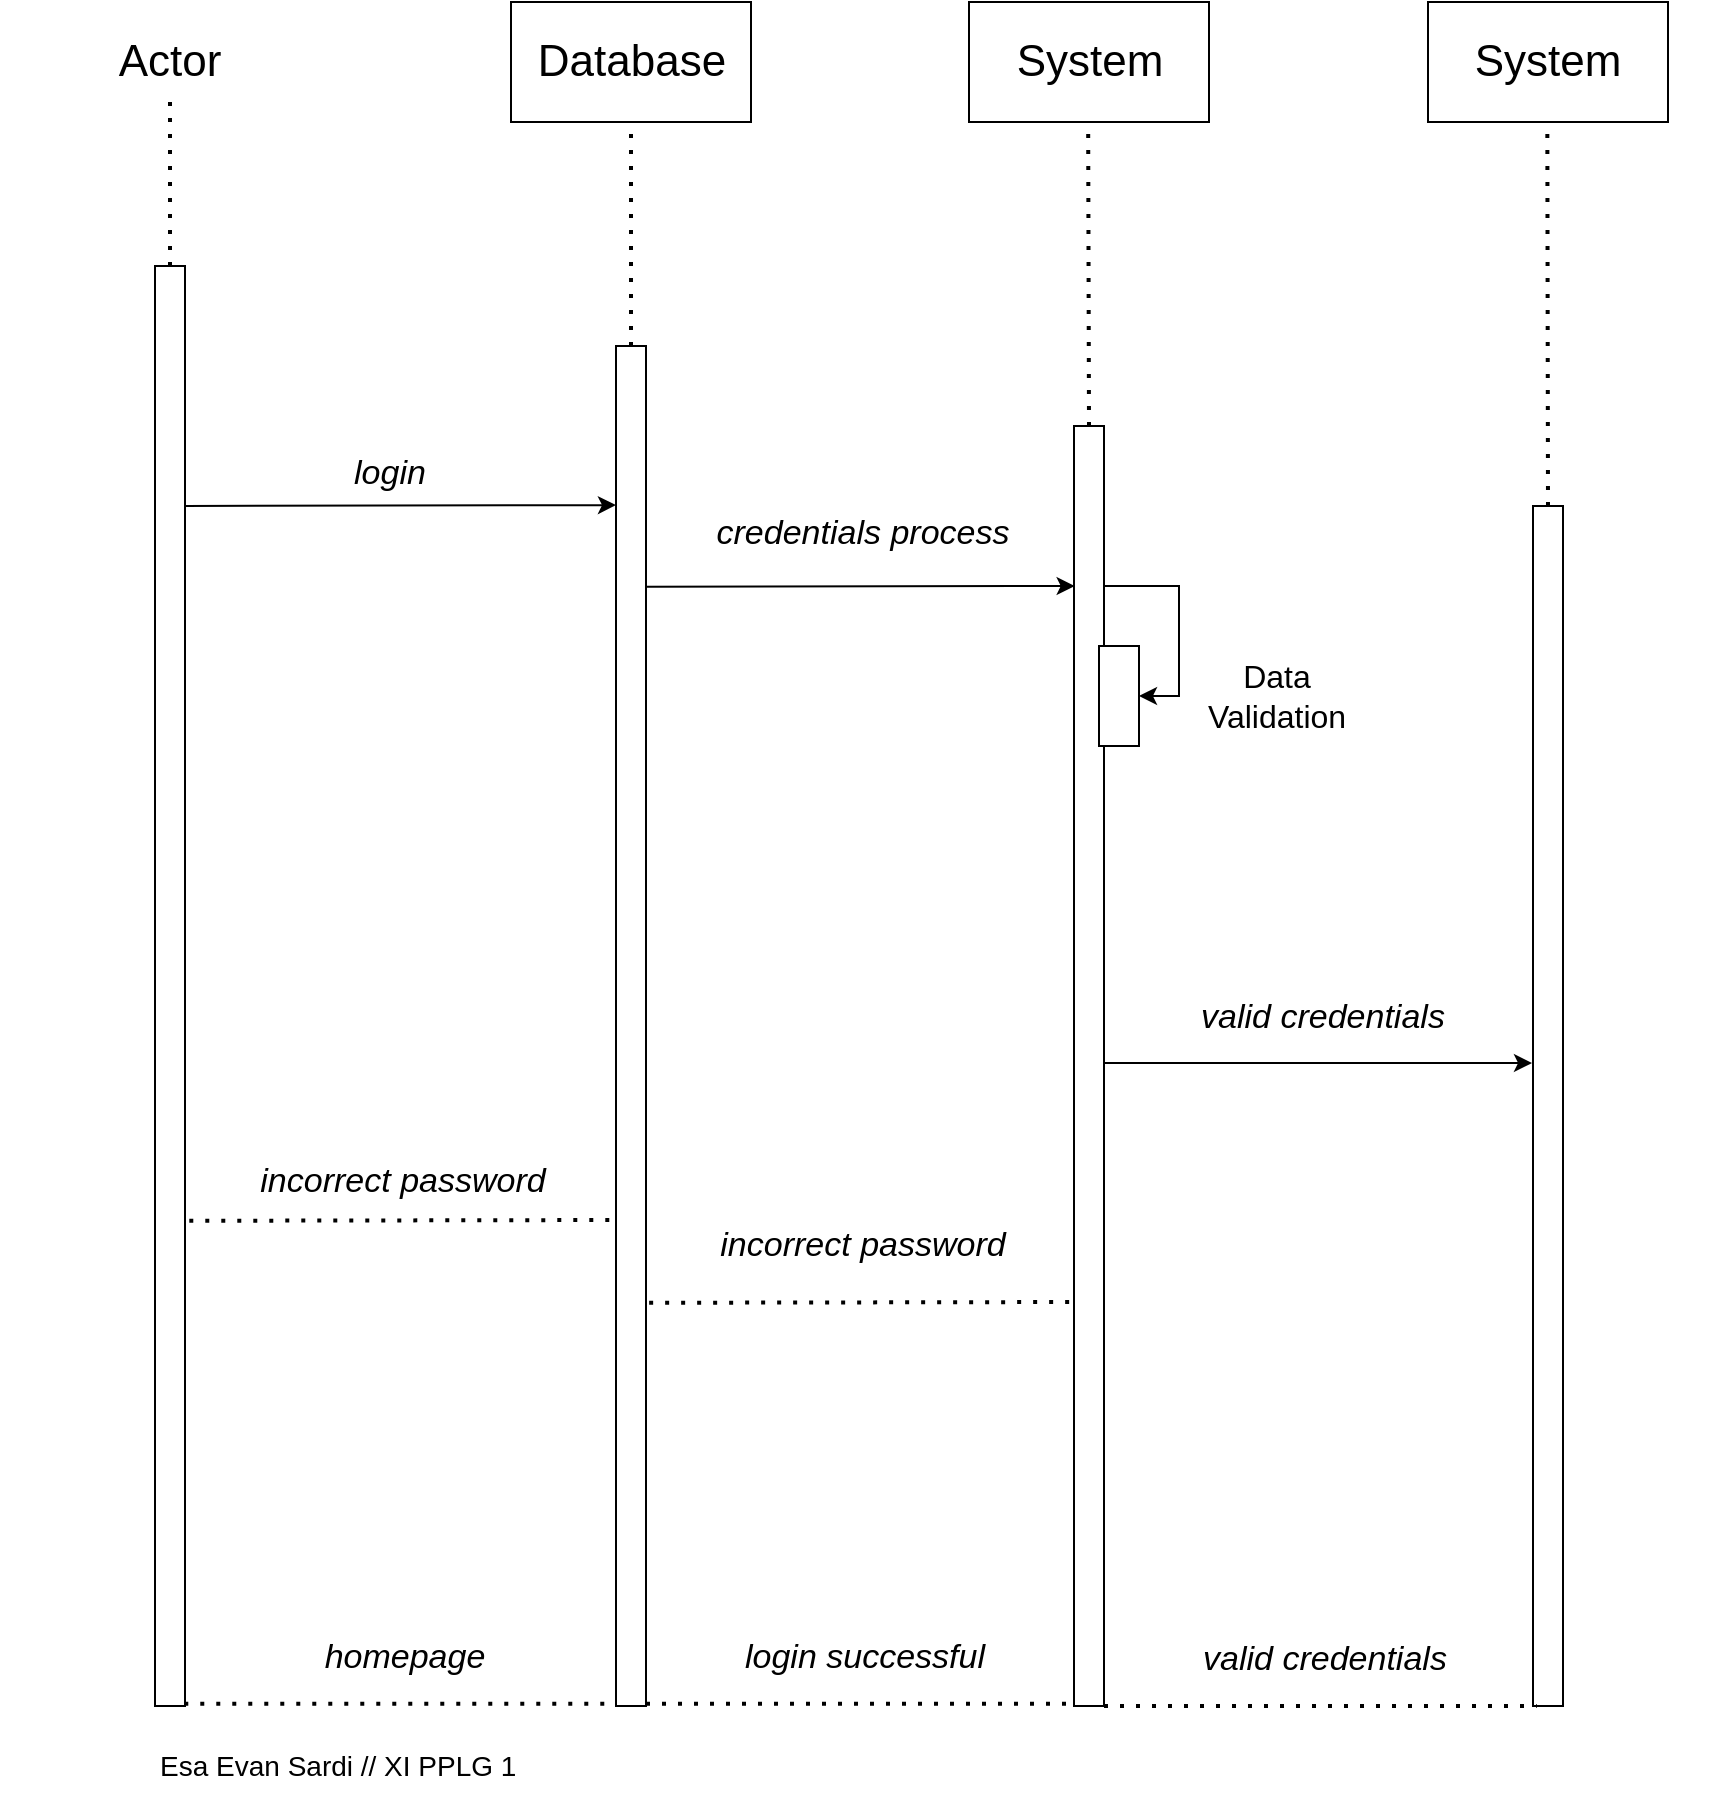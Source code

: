 <mxfile version="24.7.7">
  <diagram name="Page-1" id="e7e014a7-5840-1c2e-5031-d8a46d1fe8dd">
    <mxGraphModel dx="1486" dy="974" grid="1" gridSize="10" guides="1" tooltips="1" connect="1" arrows="1" fold="1" page="1" pageScale="1" pageWidth="1169" pageHeight="826" background="none" math="0" shadow="0">
      <root>
        <mxCell id="0" />
        <mxCell id="1" parent="0" />
        <mxCell id="IfubPos9lp6Sgl9D3y1j-355" value="" style="rounded=0;whiteSpace=wrap;html=1;fillColor=none;" vertex="1" parent="1">
          <mxGeometry x="994" y="390" width="120" height="60" as="geometry" />
        </mxCell>
        <mxCell id="IfubPos9lp6Sgl9D3y1j-356" value="" style="rounded=0;whiteSpace=wrap;html=1;fillColor=none;" vertex="1" parent="1">
          <mxGeometry x="764.5" y="390" width="120" height="60" as="geometry" />
        </mxCell>
        <mxCell id="IfubPos9lp6Sgl9D3y1j-357" value="" style="rounded=0;whiteSpace=wrap;html=1;fillColor=none;" vertex="1" parent="1">
          <mxGeometry x="535.5" y="390" width="120" height="60" as="geometry" />
        </mxCell>
        <mxCell id="IfubPos9lp6Sgl9D3y1j-358" value="&lt;font style=&quot;font-size: 22px;&quot;&gt;Actor&lt;/font&gt;" style="text;html=1;align=center;verticalAlign=middle;whiteSpace=wrap;rounded=0;fontSize=22;" vertex="1" parent="1">
          <mxGeometry x="280" y="405" width="170" height="30" as="geometry" />
        </mxCell>
        <mxCell id="IfubPos9lp6Sgl9D3y1j-359" value="&lt;font style=&quot;font-size: 22px;&quot;&gt;Database&lt;/font&gt;" style="text;html=1;align=center;verticalAlign=middle;whiteSpace=wrap;rounded=0;fontSize=22;" vertex="1" parent="1">
          <mxGeometry x="510.5" y="405" width="170" height="30" as="geometry" />
        </mxCell>
        <mxCell id="IfubPos9lp6Sgl9D3y1j-360" value="System" style="text;html=1;align=center;verticalAlign=middle;whiteSpace=wrap;rounded=0;fontSize=22;" vertex="1" parent="1">
          <mxGeometry x="739.5" y="405" width="170" height="30" as="geometry" />
        </mxCell>
        <mxCell id="IfubPos9lp6Sgl9D3y1j-361" value="&lt;font style=&quot;font-size: 22px;&quot;&gt;System&lt;/font&gt;" style="text;html=1;align=center;verticalAlign=middle;whiteSpace=wrap;rounded=0;fontSize=22;" vertex="1" parent="1">
          <mxGeometry x="969" y="405" width="170" height="30" as="geometry" />
        </mxCell>
        <mxCell id="IfubPos9lp6Sgl9D3y1j-362" value="" style="rounded=1;whiteSpace=wrap;html=1;arcSize=0;" vertex="1" parent="1">
          <mxGeometry x="357.5" y="522" width="15" height="720" as="geometry" />
        </mxCell>
        <mxCell id="IfubPos9lp6Sgl9D3y1j-363" value="" style="rounded=1;whiteSpace=wrap;html=1;arcSize=0;" vertex="1" parent="1">
          <mxGeometry x="588" y="562" width="15" height="680" as="geometry" />
        </mxCell>
        <mxCell id="IfubPos9lp6Sgl9D3y1j-364" value="" style="rounded=1;whiteSpace=wrap;html=1;arcSize=0;" vertex="1" parent="1">
          <mxGeometry x="817" y="602" width="15" height="640" as="geometry" />
        </mxCell>
        <mxCell id="IfubPos9lp6Sgl9D3y1j-365" value="" style="rounded=1;whiteSpace=wrap;html=1;arcSize=0;" vertex="1" parent="1">
          <mxGeometry x="1046.5" y="642" width="15" height="600" as="geometry" />
        </mxCell>
        <mxCell id="IfubPos9lp6Sgl9D3y1j-366" value="" style="endArrow=classic;html=1;rounded=0;entryX=-0.002;entryY=0.117;entryDx=0;entryDy=0;entryPerimeter=0;" edge="1" parent="1" target="IfubPos9lp6Sgl9D3y1j-363">
          <mxGeometry width="50" height="50" relative="1" as="geometry">
            <mxPoint x="372.5" y="642" as="sourcePoint" />
            <mxPoint x="588.815" y="642.0" as="targetPoint" />
          </mxGeometry>
        </mxCell>
        <mxCell id="IfubPos9lp6Sgl9D3y1j-367" value="&lt;font style=&quot;font-size: 17px;&quot;&gt;login&lt;/font&gt;" style="text;html=1;align=center;verticalAlign=middle;whiteSpace=wrap;rounded=0;fontStyle=2" vertex="1" parent="1">
          <mxGeometry x="399.5" y="611" width="150" height="30" as="geometry" />
        </mxCell>
        <mxCell id="IfubPos9lp6Sgl9D3y1j-368" value="" style="endArrow=classic;html=1;rounded=0;entryX=0.089;entryY=0.125;entryDx=0;entryDy=0;entryPerimeter=0;exitX=1.026;exitY=0.177;exitDx=0;exitDy=0;exitPerimeter=0;" edge="1" parent="1">
          <mxGeometry width="50" height="50" relative="1" as="geometry">
            <mxPoint x="603.39" y="682.36" as="sourcePoint" />
            <mxPoint x="817.335" y="682" as="targetPoint" />
            <Array as="points">
              <mxPoint x="603.5" y="682" />
            </Array>
          </mxGeometry>
        </mxCell>
        <mxCell id="IfubPos9lp6Sgl9D3y1j-369" value="&lt;span style=&quot;font-size: 17px;&quot;&gt;credentials process&lt;/span&gt;" style="text;html=1;align=center;verticalAlign=middle;whiteSpace=wrap;rounded=0;fontStyle=2" vertex="1" parent="1">
          <mxGeometry x="619.5" y="641" width="182.5" height="30" as="geometry" />
        </mxCell>
        <mxCell id="IfubPos9lp6Sgl9D3y1j-370" value="" style="endArrow=classic;html=1;rounded=0;entryX=-0.011;entryY=0.133;entryDx=0;entryDy=0;entryPerimeter=0;exitX=1.003;exitY=0.2;exitDx=0;exitDy=0;exitPerimeter=0;" edge="1" parent="1">
          <mxGeometry width="50" height="50" relative="1" as="geometry">
            <mxPoint x="832" y="920.5" as="sourcePoint" />
            <mxPoint x="1046" y="920.5" as="targetPoint" />
            <Array as="points">
              <mxPoint x="833" y="920.5" />
            </Array>
          </mxGeometry>
        </mxCell>
        <mxCell id="IfubPos9lp6Sgl9D3y1j-371" value="&lt;span style=&quot;font-size: 17px;&quot;&gt;valid credentials&lt;/span&gt;" style="text;html=1;align=center;verticalAlign=middle;whiteSpace=wrap;rounded=0;fontStyle=2" vertex="1" parent="1">
          <mxGeometry x="849.5" y="882.5" width="182.5" height="30" as="geometry" />
        </mxCell>
        <mxCell id="IfubPos9lp6Sgl9D3y1j-372" value="" style="rounded=0;whiteSpace=wrap;html=1;" vertex="1" parent="1">
          <mxGeometry x="829.5" y="712" width="20" height="50" as="geometry" />
        </mxCell>
        <mxCell id="IfubPos9lp6Sgl9D3y1j-373" value="" style="endArrow=classic;html=1;rounded=0;exitX=1.003;exitY=0.2;exitDx=0;exitDy=0;exitPerimeter=0;entryX=1;entryY=0.5;entryDx=0;entryDy=0;" edge="1" parent="1" target="IfubPos9lp6Sgl9D3y1j-372">
          <mxGeometry width="50" height="50" relative="1" as="geometry">
            <mxPoint x="832" y="682" as="sourcePoint" />
            <mxPoint x="859.5" y="742" as="targetPoint" />
            <Array as="points">
              <mxPoint x="833" y="682" />
              <mxPoint x="869.5" y="682" />
              <mxPoint x="869.5" y="737" />
            </Array>
          </mxGeometry>
        </mxCell>
        <mxCell id="IfubPos9lp6Sgl9D3y1j-374" value="&lt;font style=&quot;font-size: 16px;&quot;&gt;Data Validation&lt;/font&gt;" style="text;html=1;align=center;verticalAlign=middle;whiteSpace=wrap;rounded=0;" vertex="1" parent="1">
          <mxGeometry x="879.5" y="722" width="77" height="30" as="geometry" />
        </mxCell>
        <mxCell id="IfubPos9lp6Sgl9D3y1j-375" value="" style="endArrow=none;dashed=1;html=1;dashPattern=1 3;strokeWidth=2;rounded=0;exitX=1.143;exitY=0.664;exitDx=0;exitDy=0;exitPerimeter=0;" edge="1" parent="1">
          <mxGeometry width="50" height="50" relative="1" as="geometry">
            <mxPoint x="604.575" y="1040.4" as="sourcePoint" />
            <mxPoint x="816.93" y="1040" as="targetPoint" />
          </mxGeometry>
        </mxCell>
        <mxCell id="IfubPos9lp6Sgl9D3y1j-376" value="&lt;span style=&quot;font-size: 17px;&quot;&gt;incorrect password&lt;/span&gt;" style="text;html=1;align=center;verticalAlign=middle;whiteSpace=wrap;rounded=0;fontStyle=2" vertex="1" parent="1">
          <mxGeometry x="619.5" y="997" width="182.5" height="30" as="geometry" />
        </mxCell>
        <mxCell id="IfubPos9lp6Sgl9D3y1j-377" value="&lt;span style=&quot;font-size: 17px;&quot;&gt;incorrect password&lt;/span&gt;" style="text;html=1;align=center;verticalAlign=middle;whiteSpace=wrap;rounded=0;fontStyle=2" vertex="1" parent="1">
          <mxGeometry x="389.57" y="965" width="182.5" height="30" as="geometry" />
        </mxCell>
        <mxCell id="IfubPos9lp6Sgl9D3y1j-378" value="" style="endArrow=none;dashed=1;html=1;dashPattern=1 3;strokeWidth=2;rounded=0;exitX=1.143;exitY=0.664;exitDx=0;exitDy=0;exitPerimeter=0;" edge="1" parent="1">
          <mxGeometry width="50" height="50" relative="1" as="geometry">
            <mxPoint x="374.645" y="999.4" as="sourcePoint" />
            <mxPoint x="587" y="999" as="targetPoint" />
          </mxGeometry>
        </mxCell>
        <mxCell id="IfubPos9lp6Sgl9D3y1j-379" value="&lt;span style=&quot;font-size: 17px;&quot;&gt;valid credentials&lt;/span&gt;" style="text;html=1;align=center;verticalAlign=middle;whiteSpace=wrap;rounded=0;fontStyle=2" vertex="1" parent="1">
          <mxGeometry x="850.93" y="1204" width="182.5" height="30" as="geometry" />
        </mxCell>
        <mxCell id="IfubPos9lp6Sgl9D3y1j-380" value="" style="endArrow=none;dashed=1;html=1;dashPattern=1 3;strokeWidth=2;rounded=0;exitX=1;exitY=1;exitDx=0;exitDy=0;" edge="1" parent="1" source="IfubPos9lp6Sgl9D3y1j-364">
          <mxGeometry width="50" height="50" relative="1" as="geometry">
            <mxPoint x="836.005" y="1242.4" as="sourcePoint" />
            <mxPoint x="1048.36" y="1242" as="targetPoint" />
          </mxGeometry>
        </mxCell>
        <mxCell id="IfubPos9lp6Sgl9D3y1j-381" value="&lt;span style=&quot;font-size: 17px;&quot;&gt;login&amp;nbsp;successful&lt;/span&gt;" style="text;html=1;align=center;verticalAlign=middle;whiteSpace=wrap;rounded=0;fontStyle=2" vertex="1" parent="1">
          <mxGeometry x="621.43" y="1202.82" width="182.5" height="30" as="geometry" />
        </mxCell>
        <mxCell id="IfubPos9lp6Sgl9D3y1j-382" value="" style="endArrow=none;dashed=1;html=1;dashPattern=1 3;strokeWidth=2;rounded=0;exitX=1;exitY=1;exitDx=0;exitDy=0;" edge="1" parent="1">
          <mxGeometry width="50" height="50" relative="1" as="geometry">
            <mxPoint x="603" y="1240.82" as="sourcePoint" />
            <mxPoint x="818.86" y="1240.82" as="targetPoint" />
          </mxGeometry>
        </mxCell>
        <mxCell id="IfubPos9lp6Sgl9D3y1j-383" value="&lt;span style=&quot;font-size: 17px;&quot;&gt;homepage&lt;/span&gt;" style="text;html=1;align=center;verticalAlign=middle;whiteSpace=wrap;rounded=0;fontStyle=2" vertex="1" parent="1">
          <mxGeometry x="390.57" y="1202.82" width="182.5" height="30" as="geometry" />
        </mxCell>
        <mxCell id="IfubPos9lp6Sgl9D3y1j-384" value="" style="endArrow=none;dashed=1;html=1;dashPattern=1 3;strokeWidth=2;rounded=0;exitX=1;exitY=1;exitDx=0;exitDy=0;" edge="1" parent="1">
          <mxGeometry width="50" height="50" relative="1" as="geometry">
            <mxPoint x="372.14" y="1240.82" as="sourcePoint" />
            <mxPoint x="588" y="1240.82" as="targetPoint" />
          </mxGeometry>
        </mxCell>
        <mxCell id="IfubPos9lp6Sgl9D3y1j-385" value="" style="endArrow=none;dashed=1;html=1;dashPattern=1 3;strokeWidth=2;rounded=0;entryX=0.5;entryY=1;entryDx=0;entryDy=0;exitX=0.5;exitY=0;exitDx=0;exitDy=0;" edge="1" parent="1" source="IfubPos9lp6Sgl9D3y1j-362" target="IfubPos9lp6Sgl9D3y1j-358">
          <mxGeometry width="50" height="50" relative="1" as="geometry">
            <mxPoint x="439.5" y="552" as="sourcePoint" />
            <mxPoint x="489.5" y="502" as="targetPoint" />
          </mxGeometry>
        </mxCell>
        <mxCell id="IfubPos9lp6Sgl9D3y1j-386" value="" style="endArrow=none;dashed=1;html=1;dashPattern=1 3;strokeWidth=2;rounded=0;entryX=0.5;entryY=1;entryDx=0;entryDy=0;exitX=0.5;exitY=0;exitDx=0;exitDy=0;" edge="1" parent="1" source="IfubPos9lp6Sgl9D3y1j-363" target="IfubPos9lp6Sgl9D3y1j-357">
          <mxGeometry width="50" height="50" relative="1" as="geometry">
            <mxPoint x="375.5" y="532" as="sourcePoint" />
            <mxPoint x="375.5" y="445" as="targetPoint" />
          </mxGeometry>
        </mxCell>
        <mxCell id="IfubPos9lp6Sgl9D3y1j-387" value="" style="endArrow=none;dashed=1;html=1;dashPattern=1 3;strokeWidth=2;rounded=0;entryX=0.5;entryY=1;entryDx=0;entryDy=0;exitX=0.5;exitY=0;exitDx=0;exitDy=0;" edge="1" parent="1" source="IfubPos9lp6Sgl9D3y1j-364">
          <mxGeometry width="50" height="50" relative="1" as="geometry">
            <mxPoint x="824.08" y="562" as="sourcePoint" />
            <mxPoint x="824.08" y="450" as="targetPoint" />
          </mxGeometry>
        </mxCell>
        <mxCell id="IfubPos9lp6Sgl9D3y1j-388" value="" style="endArrow=none;dashed=1;html=1;dashPattern=1 3;strokeWidth=2;rounded=0;entryX=0.5;entryY=1;entryDx=0;entryDy=0;exitX=0.5;exitY=0;exitDx=0;exitDy=0;" edge="1" parent="1" source="IfubPos9lp6Sgl9D3y1j-365">
          <mxGeometry width="50" height="50" relative="1" as="geometry">
            <mxPoint x="1054.08" y="602" as="sourcePoint" />
            <mxPoint x="1053.66" y="450" as="targetPoint" />
          </mxGeometry>
        </mxCell>
        <mxCell id="IfubPos9lp6Sgl9D3y1j-389" value="&lt;font style=&quot;font-size: 14px;&quot;&gt;Esa Evan Sardi // XI PPLG 1&lt;/font&gt;" style="text;html=1;align=left;verticalAlign=middle;whiteSpace=wrap;rounded=0;" vertex="1" parent="1">
          <mxGeometry x="357.5" y="1257" width="183.75" height="30" as="geometry" />
        </mxCell>
      </root>
    </mxGraphModel>
  </diagram>
</mxfile>
